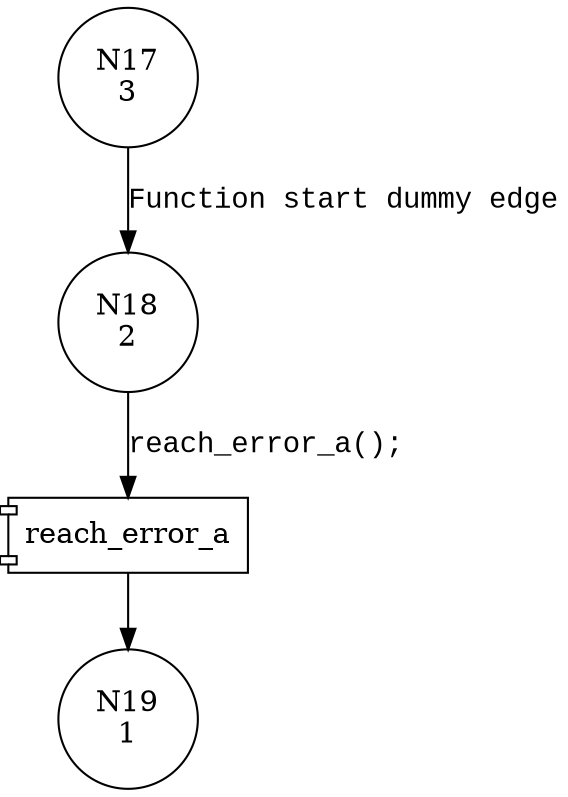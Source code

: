 digraph reach_error_0 {
17 [shape="circle" label="N17\n3"]
18 [shape="circle" label="N18\n2"]
19 [shape="circle" label="N19\n1"]
17 -> 18 [label="Function start dummy edge" fontname="Courier New"]
100170 [shape="component" label="reach_error_a"]
18 -> 100170 [label="reach_error_a();" fontname="Courier New"]
100170 -> 19 [label="" fontname="Courier New"]
}
